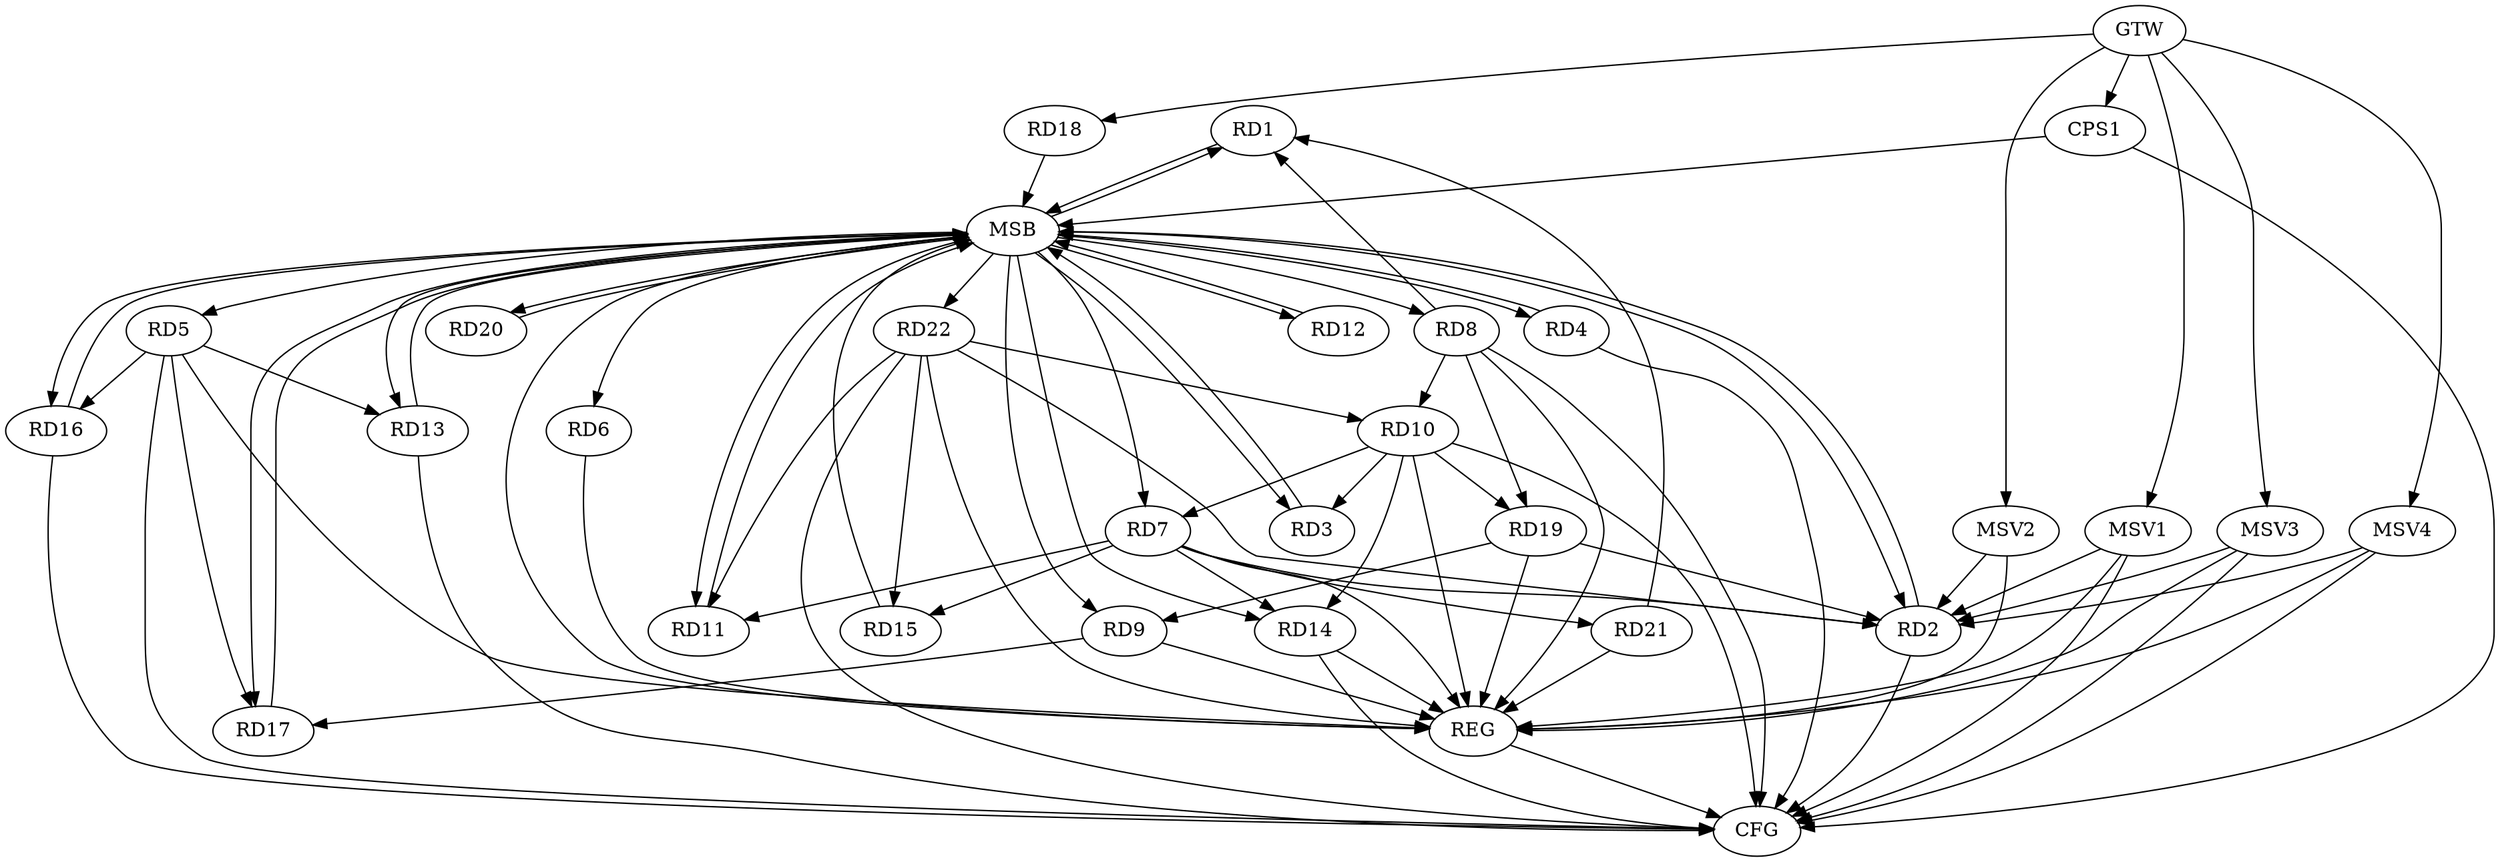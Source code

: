 strict digraph G {
  RD1 [ label="RD1" ];
  RD2 [ label="RD2" ];
  RD3 [ label="RD3" ];
  RD4 [ label="RD4" ];
  RD5 [ label="RD5" ];
  RD6 [ label="RD6" ];
  RD7 [ label="RD7" ];
  RD8 [ label="RD8" ];
  RD9 [ label="RD9" ];
  RD10 [ label="RD10" ];
  RD11 [ label="RD11" ];
  RD12 [ label="RD12" ];
  RD13 [ label="RD13" ];
  RD14 [ label="RD14" ];
  RD15 [ label="RD15" ];
  RD16 [ label="RD16" ];
  RD17 [ label="RD17" ];
  RD18 [ label="RD18" ];
  RD19 [ label="RD19" ];
  RD20 [ label="RD20" ];
  RD21 [ label="RD21" ];
  RD22 [ label="RD22" ];
  CPS1 [ label="CPS1" ];
  GTW [ label="GTW" ];
  REG [ label="REG" ];
  MSB [ label="MSB" ];
  CFG [ label="CFG" ];
  MSV1 [ label="MSV1" ];
  MSV2 [ label="MSV2" ];
  MSV3 [ label="MSV3" ];
  MSV4 [ label="MSV4" ];
  RD8 -> RD1;
  RD21 -> RD1;
  RD7 -> RD2;
  RD19 -> RD2;
  RD22 -> RD2;
  RD10 -> RD3;
  RD5 -> RD13;
  RD5 -> RD16;
  RD5 -> RD17;
  RD10 -> RD7;
  RD7 -> RD11;
  RD7 -> RD14;
  RD7 -> RD15;
  RD7 -> RD21;
  RD8 -> RD10;
  RD8 -> RD19;
  RD9 -> RD17;
  RD19 -> RD9;
  RD10 -> RD14;
  RD10 -> RD19;
  RD22 -> RD10;
  RD22 -> RD11;
  RD22 -> RD15;
  GTW -> RD18;
  GTW -> CPS1;
  RD5 -> REG;
  RD6 -> REG;
  RD7 -> REG;
  RD8 -> REG;
  RD9 -> REG;
  RD10 -> REG;
  RD14 -> REG;
  RD19 -> REG;
  RD21 -> REG;
  RD22 -> REG;
  RD1 -> MSB;
  MSB -> RD14;
  MSB -> RD20;
  MSB -> REG;
  RD2 -> MSB;
  MSB -> RD9;
  MSB -> RD11;
  MSB -> RD12;
  RD3 -> MSB;
  MSB -> RD1;
  MSB -> RD4;
  RD4 -> MSB;
  MSB -> RD5;
  MSB -> RD13;
  RD11 -> MSB;
  MSB -> RD2;
  RD12 -> MSB;
  RD13 -> MSB;
  RD15 -> MSB;
  RD16 -> MSB;
  RD17 -> MSB;
  RD18 -> MSB;
  MSB -> RD3;
  MSB -> RD8;
  RD20 -> MSB;
  MSB -> RD7;
  MSB -> RD16;
  MSB -> RD22;
  CPS1 -> MSB;
  MSB -> RD6;
  MSB -> RD17;
  RD14 -> CFG;
  RD13 -> CFG;
  RD16 -> CFG;
  RD4 -> CFG;
  RD22 -> CFG;
  RD10 -> CFG;
  RD8 -> CFG;
  CPS1 -> CFG;
  RD2 -> CFG;
  RD5 -> CFG;
  REG -> CFG;
  MSV1 -> RD2;
  GTW -> MSV1;
  MSV1 -> REG;
  MSV1 -> CFG;
  MSV2 -> RD2;
  GTW -> MSV2;
  MSV2 -> REG;
  MSV3 -> RD2;
  GTW -> MSV3;
  MSV3 -> REG;
  MSV3 -> CFG;
  MSV4 -> RD2;
  GTW -> MSV4;
  MSV4 -> REG;
  MSV4 -> CFG;
}
